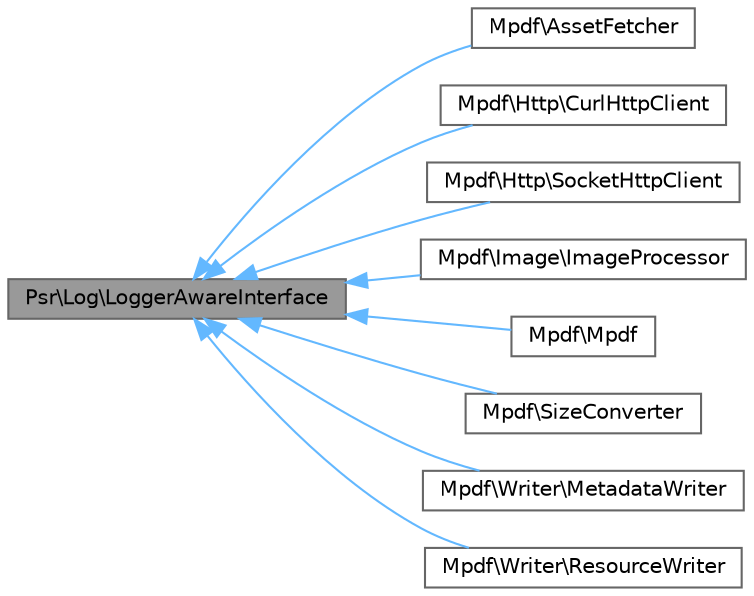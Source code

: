 digraph "Psr\Log\LoggerAwareInterface"
{
 // LATEX_PDF_SIZE
  bgcolor="transparent";
  edge [fontname=Helvetica,fontsize=10,labelfontname=Helvetica,labelfontsize=10];
  node [fontname=Helvetica,fontsize=10,shape=box,height=0.2,width=0.4];
  rankdir="LR";
  Node1 [id="Node000001",label="Psr\\Log\\LoggerAwareInterface",height=0.2,width=0.4,color="gray40", fillcolor="grey60", style="filled", fontcolor="black",tooltip=" "];
  Node1 -> Node2 [id="edge1_Node000001_Node000002",dir="back",color="steelblue1",style="solid",tooltip=" "];
  Node2 [id="Node000002",label="Mpdf\\AssetFetcher",height=0.2,width=0.4,color="gray40", fillcolor="white", style="filled",URL="$classMpdf_1_1AssetFetcher.html",tooltip=" "];
  Node1 -> Node3 [id="edge2_Node000001_Node000003",dir="back",color="steelblue1",style="solid",tooltip=" "];
  Node3 [id="Node000003",label="Mpdf\\Http\\CurlHttpClient",height=0.2,width=0.4,color="gray40", fillcolor="white", style="filled",URL="$classMpdf_1_1Http_1_1CurlHttpClient.html",tooltip=" "];
  Node1 -> Node4 [id="edge3_Node000001_Node000004",dir="back",color="steelblue1",style="solid",tooltip=" "];
  Node4 [id="Node000004",label="Mpdf\\Http\\SocketHttpClient",height=0.2,width=0.4,color="gray40", fillcolor="white", style="filled",URL="$classMpdf_1_1Http_1_1SocketHttpClient.html",tooltip=" "];
  Node1 -> Node5 [id="edge4_Node000001_Node000005",dir="back",color="steelblue1",style="solid",tooltip=" "];
  Node5 [id="Node000005",label="Mpdf\\Image\\ImageProcessor",height=0.2,width=0.4,color="gray40", fillcolor="white", style="filled",URL="$classMpdf_1_1Image_1_1ImageProcessor.html",tooltip=" "];
  Node1 -> Node6 [id="edge5_Node000001_Node000006",dir="back",color="steelblue1",style="solid",tooltip=" "];
  Node6 [id="Node000006",label="Mpdf\\Mpdf",height=0.2,width=0.4,color="gray40", fillcolor="white", style="filled",URL="$classMpdf_1_1Mpdf.html",tooltip=" "];
  Node1 -> Node7 [id="edge6_Node000001_Node000007",dir="back",color="steelblue1",style="solid",tooltip=" "];
  Node7 [id="Node000007",label="Mpdf\\SizeConverter",height=0.2,width=0.4,color="gray40", fillcolor="white", style="filled",URL="$classMpdf_1_1SizeConverter.html",tooltip=" "];
  Node1 -> Node8 [id="edge7_Node000001_Node000008",dir="back",color="steelblue1",style="solid",tooltip=" "];
  Node8 [id="Node000008",label="Mpdf\\Writer\\MetadataWriter",height=0.2,width=0.4,color="gray40", fillcolor="white", style="filled",URL="$classMpdf_1_1Writer_1_1MetadataWriter.html",tooltip=" "];
  Node1 -> Node9 [id="edge8_Node000001_Node000009",dir="back",color="steelblue1",style="solid",tooltip=" "];
  Node9 [id="Node000009",label="Mpdf\\Writer\\ResourceWriter",height=0.2,width=0.4,color="gray40", fillcolor="white", style="filled",URL="$classMpdf_1_1Writer_1_1ResourceWriter.html",tooltip=" "];
}
